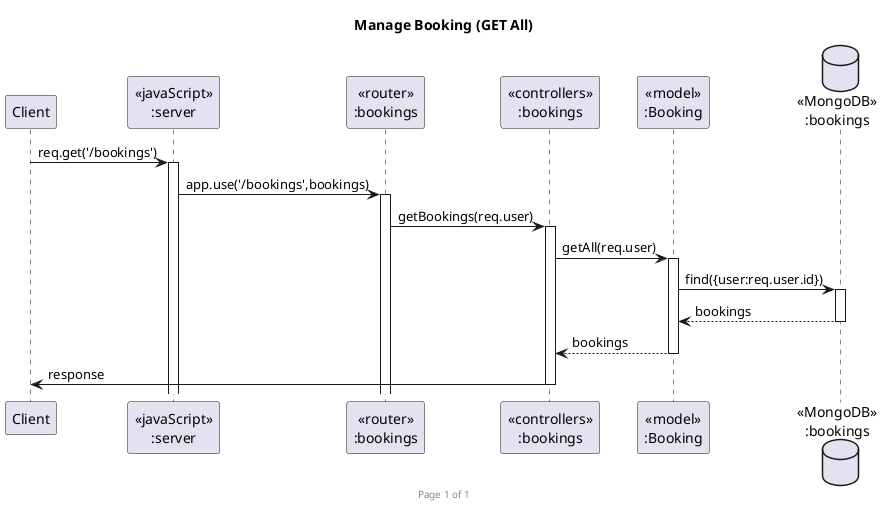 @startuml Manage Booking (GET All)

footer Page %page% of %lastpage%
title "Manage Booking (GET All)"

participant "Client" as client
participant "<<javaScript>>\n:server" as server
participant "<<router>>\n:bookings" as routerBookings
participant "<<controllers>>\n:bookings" as controllersBookings
participant "<<model>>\n:Booking" as modelBooking
database "<<MongoDB>>\n:bookings" as BookingsDatabase

client->server ++:req.get('/bookings')
server->routerBookings ++:app.use('/bookings',bookings)
routerBookings -> controllersBookings ++:getBookings(req.user)
controllersBookings->modelBooking ++:getAll(req.user)
modelBooking ->BookingsDatabase ++: find({user:req.user.id})
BookingsDatabase --> modelBooking --: bookings
controllersBookings <-- modelBooking --:bookings
controllersBookings->client --:response

@enduml

